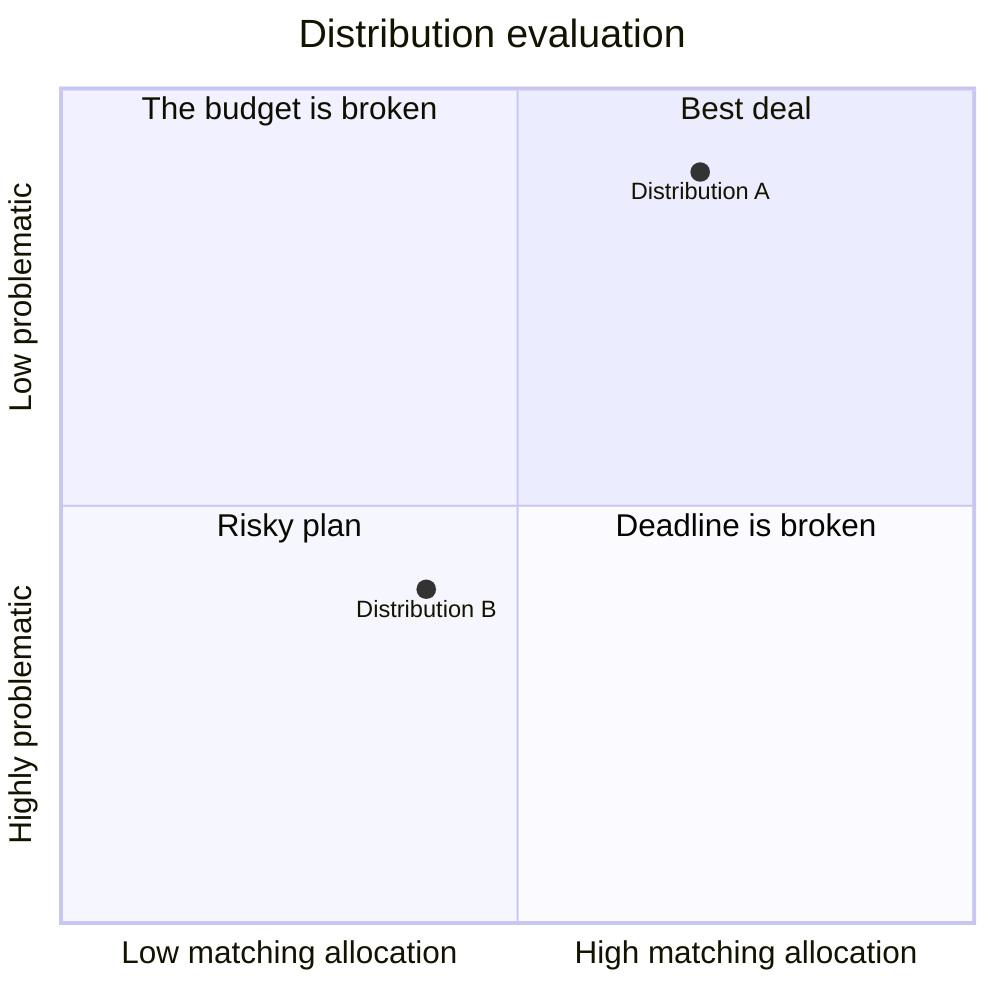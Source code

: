 quadrantChart
  title Distribution evaluation
  x-axis Low matching allocation --> High matching allocation
  y-axis Highly problematic  --> Low problematic
  quadrant-1 Best deal
  quadrant-2 The budget is broken
  quadrant-3 Risky plan
  quadrant-4 Deadline is broken
  Distribution A: [0.7, 0.9]
  Distribution B: [0.4, 0.4]